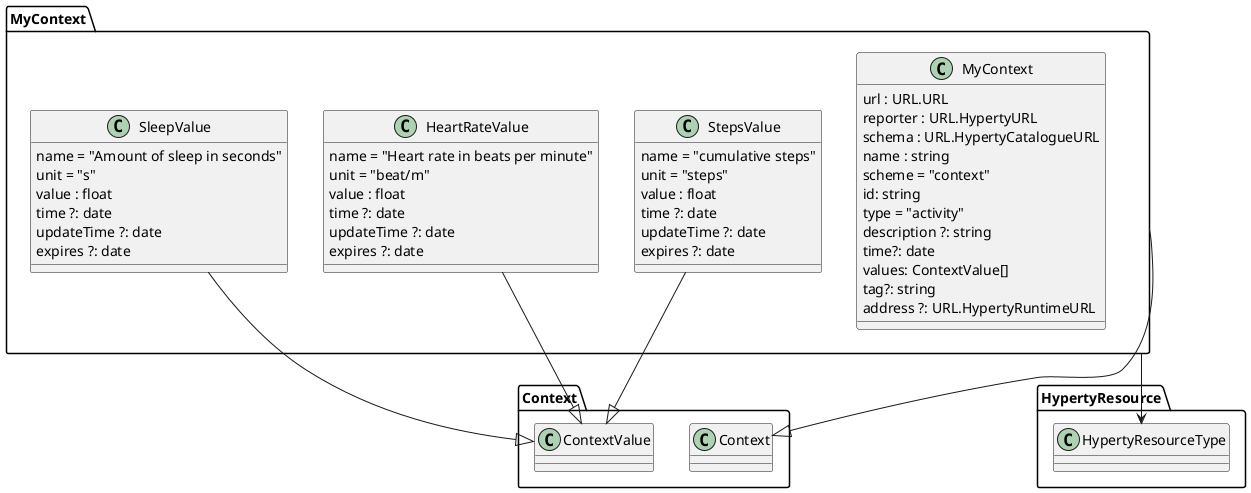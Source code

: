 @startuml "mycontext.png"

Package MyContext {

class MyContext {
  url : URL.URL
  reporter : URL.HypertyURL
  schema : URL.HypertyCatalogueURL
  name : string
  scheme = "context"
  id: string
  type = "activity"
  description ?: string
  time?: date
  values: ContextValue[]
  tag?: string
  address ?: URL.HypertyRuntimeURL
}

class StepsValue {
  name = "cumulative steps"
  unit = "steps"
  value : float
  time ?: date
  updateTime ?: date
  expires ?: date
}

class HeartRateValue {
  name = "Heart rate in beats per minute"
  unit = "beat/m"
  value : float
  time ?: date
  updateTime ?: date
  expires ?: date
}

class SleepValue {
  name = "Amount of sleep in seconds"
  unit = "s"
  value : float
  time ?: date
  updateTime ?: date
  expires ?: date
}

}


MyContext --|> Context.Context
SleepValue --|> Context.ContextValue
HeartRateValue --|> Context.ContextValue
StepsValue --|> Context.ContextValue


MyContext --> HypertyResource.HypertyResourceType


@enduml
